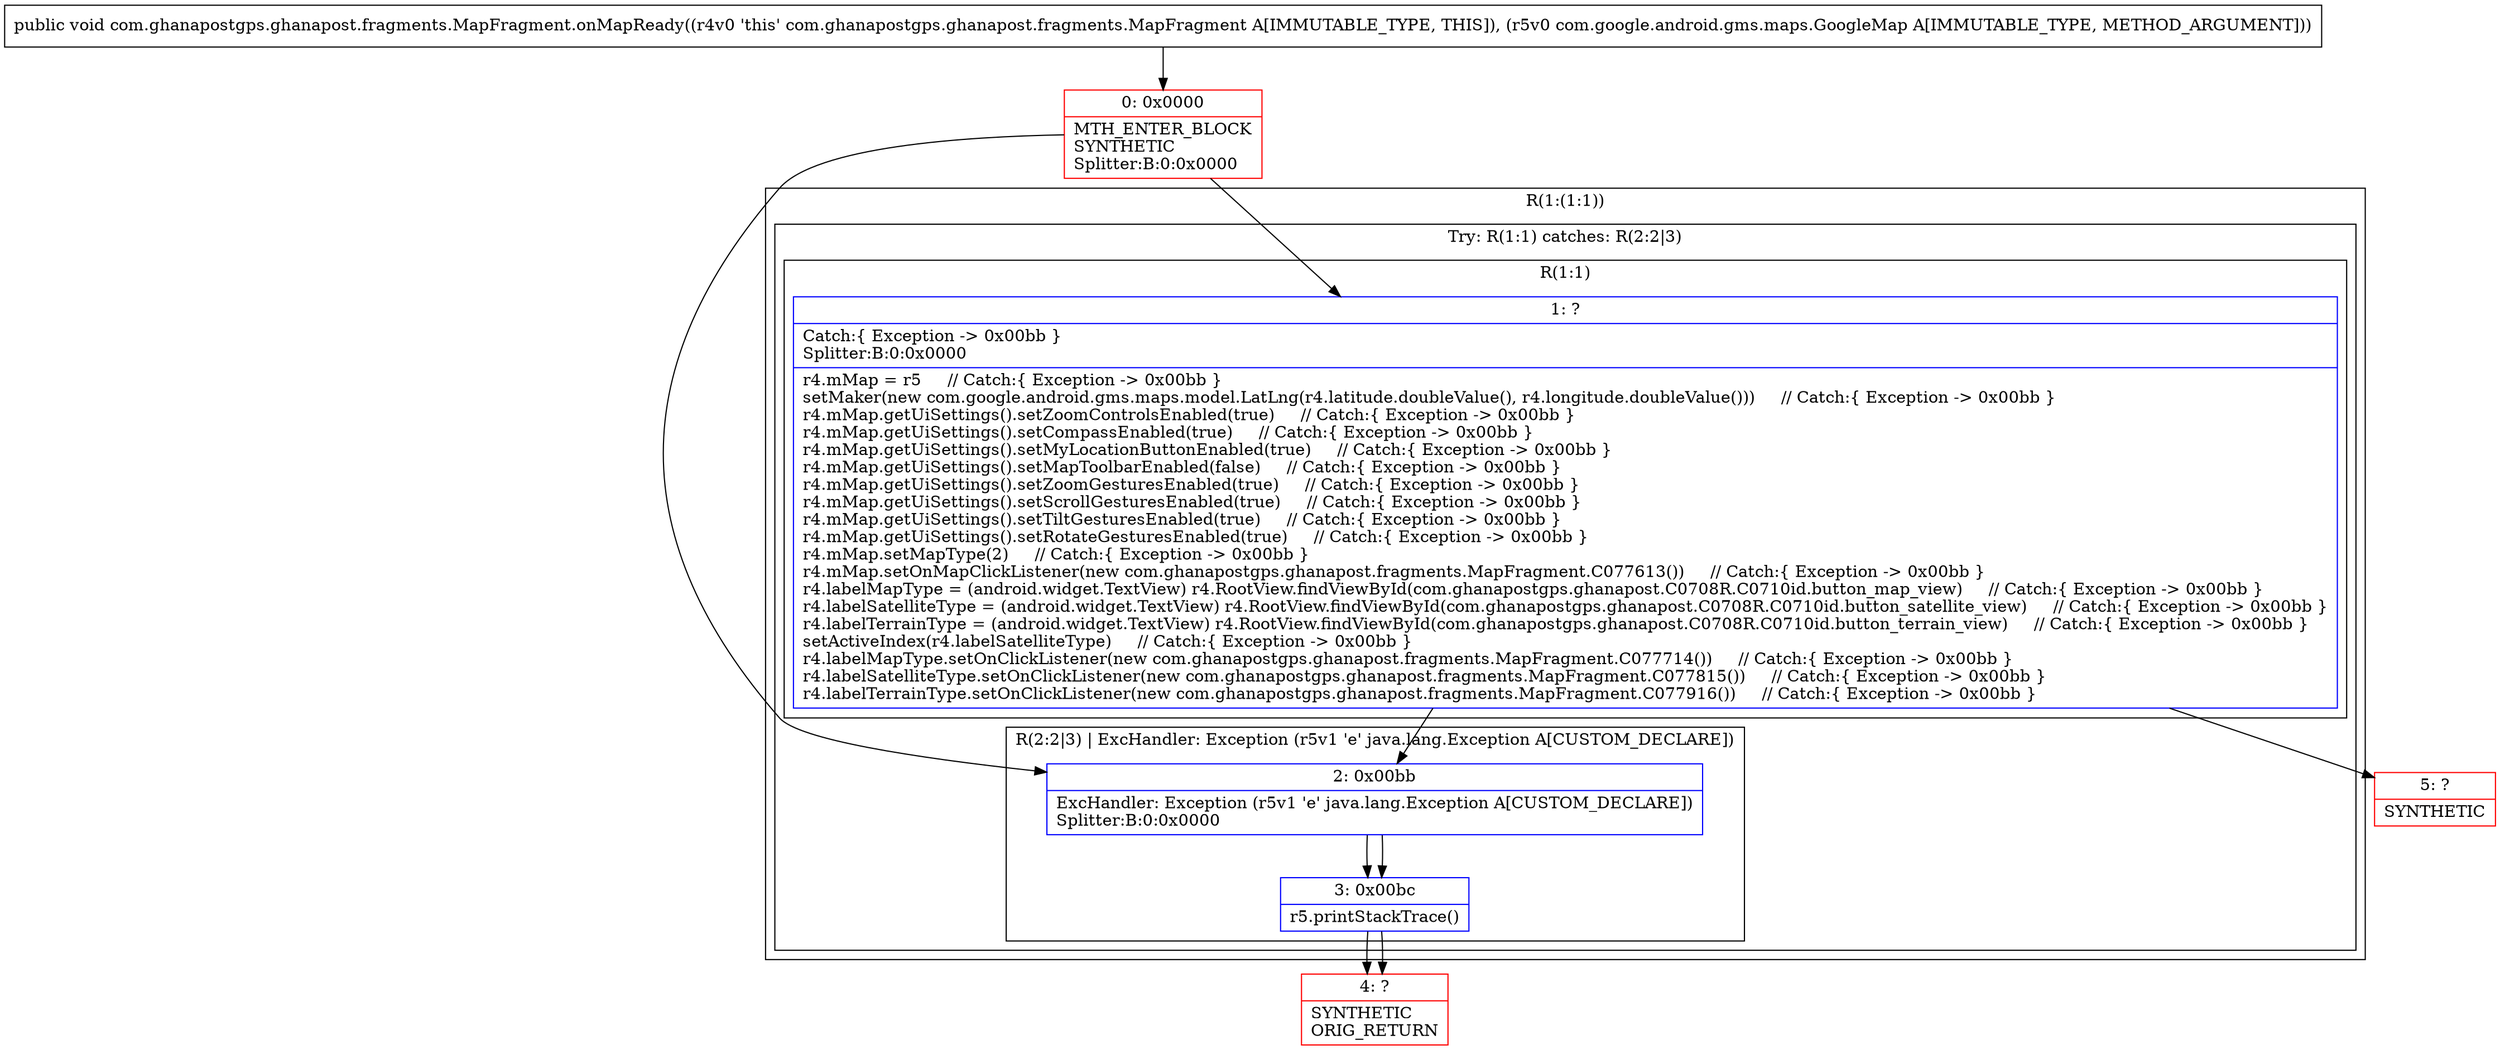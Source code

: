 digraph "CFG forcom.ghanapostgps.ghanapost.fragments.MapFragment.onMapReady(Lcom\/google\/android\/gms\/maps\/GoogleMap;)V" {
subgraph cluster_Region_876571455 {
label = "R(1:(1:1))";
node [shape=record,color=blue];
subgraph cluster_TryCatchRegion_752241069 {
label = "Try: R(1:1) catches: R(2:2|3)";
node [shape=record,color=blue];
subgraph cluster_Region_1979769307 {
label = "R(1:1)";
node [shape=record,color=blue];
Node_1 [shape=record,label="{1\:\ ?|Catch:\{ Exception \-\> 0x00bb \}\lSplitter:B:0:0x0000\l|r4.mMap = r5     \/\/ Catch:\{ Exception \-\> 0x00bb \}\lsetMaker(new com.google.android.gms.maps.model.LatLng(r4.latitude.doubleValue(), r4.longitude.doubleValue()))     \/\/ Catch:\{ Exception \-\> 0x00bb \}\lr4.mMap.getUiSettings().setZoomControlsEnabled(true)     \/\/ Catch:\{ Exception \-\> 0x00bb \}\lr4.mMap.getUiSettings().setCompassEnabled(true)     \/\/ Catch:\{ Exception \-\> 0x00bb \}\lr4.mMap.getUiSettings().setMyLocationButtonEnabled(true)     \/\/ Catch:\{ Exception \-\> 0x00bb \}\lr4.mMap.getUiSettings().setMapToolbarEnabled(false)     \/\/ Catch:\{ Exception \-\> 0x00bb \}\lr4.mMap.getUiSettings().setZoomGesturesEnabled(true)     \/\/ Catch:\{ Exception \-\> 0x00bb \}\lr4.mMap.getUiSettings().setScrollGesturesEnabled(true)     \/\/ Catch:\{ Exception \-\> 0x00bb \}\lr4.mMap.getUiSettings().setTiltGesturesEnabled(true)     \/\/ Catch:\{ Exception \-\> 0x00bb \}\lr4.mMap.getUiSettings().setRotateGesturesEnabled(true)     \/\/ Catch:\{ Exception \-\> 0x00bb \}\lr4.mMap.setMapType(2)     \/\/ Catch:\{ Exception \-\> 0x00bb \}\lr4.mMap.setOnMapClickListener(new com.ghanapostgps.ghanapost.fragments.MapFragment.C077613())     \/\/ Catch:\{ Exception \-\> 0x00bb \}\lr4.labelMapType = (android.widget.TextView) r4.RootView.findViewById(com.ghanapostgps.ghanapost.C0708R.C0710id.button_map_view)     \/\/ Catch:\{ Exception \-\> 0x00bb \}\lr4.labelSatelliteType = (android.widget.TextView) r4.RootView.findViewById(com.ghanapostgps.ghanapost.C0708R.C0710id.button_satellite_view)     \/\/ Catch:\{ Exception \-\> 0x00bb \}\lr4.labelTerrainType = (android.widget.TextView) r4.RootView.findViewById(com.ghanapostgps.ghanapost.C0708R.C0710id.button_terrain_view)     \/\/ Catch:\{ Exception \-\> 0x00bb \}\lsetActiveIndex(r4.labelSatelliteType)     \/\/ Catch:\{ Exception \-\> 0x00bb \}\lr4.labelMapType.setOnClickListener(new com.ghanapostgps.ghanapost.fragments.MapFragment.C077714())     \/\/ Catch:\{ Exception \-\> 0x00bb \}\lr4.labelSatelliteType.setOnClickListener(new com.ghanapostgps.ghanapost.fragments.MapFragment.C077815())     \/\/ Catch:\{ Exception \-\> 0x00bb \}\lr4.labelTerrainType.setOnClickListener(new com.ghanapostgps.ghanapost.fragments.MapFragment.C077916())     \/\/ Catch:\{ Exception \-\> 0x00bb \}\l}"];
}
subgraph cluster_Region_1139499243 {
label = "R(2:2|3) | ExcHandler: Exception (r5v1 'e' java.lang.Exception A[CUSTOM_DECLARE])\l";
node [shape=record,color=blue];
Node_2 [shape=record,label="{2\:\ 0x00bb|ExcHandler: Exception (r5v1 'e' java.lang.Exception A[CUSTOM_DECLARE])\lSplitter:B:0:0x0000\l}"];
Node_3 [shape=record,label="{3\:\ 0x00bc|r5.printStackTrace()\l}"];
}
}
}
subgraph cluster_Region_1139499243 {
label = "R(2:2|3) | ExcHandler: Exception (r5v1 'e' java.lang.Exception A[CUSTOM_DECLARE])\l";
node [shape=record,color=blue];
Node_2 [shape=record,label="{2\:\ 0x00bb|ExcHandler: Exception (r5v1 'e' java.lang.Exception A[CUSTOM_DECLARE])\lSplitter:B:0:0x0000\l}"];
Node_3 [shape=record,label="{3\:\ 0x00bc|r5.printStackTrace()\l}"];
}
Node_0 [shape=record,color=red,label="{0\:\ 0x0000|MTH_ENTER_BLOCK\lSYNTHETIC\lSplitter:B:0:0x0000\l}"];
Node_4 [shape=record,color=red,label="{4\:\ ?|SYNTHETIC\lORIG_RETURN\l}"];
Node_5 [shape=record,color=red,label="{5\:\ ?|SYNTHETIC\l}"];
MethodNode[shape=record,label="{public void com.ghanapostgps.ghanapost.fragments.MapFragment.onMapReady((r4v0 'this' com.ghanapostgps.ghanapost.fragments.MapFragment A[IMMUTABLE_TYPE, THIS]), (r5v0 com.google.android.gms.maps.GoogleMap A[IMMUTABLE_TYPE, METHOD_ARGUMENT])) }"];
MethodNode -> Node_0;
Node_1 -> Node_2;
Node_1 -> Node_5;
Node_2 -> Node_3;
Node_3 -> Node_4;
Node_2 -> Node_3;
Node_3 -> Node_4;
Node_0 -> Node_1;
Node_0 -> Node_2;
}


